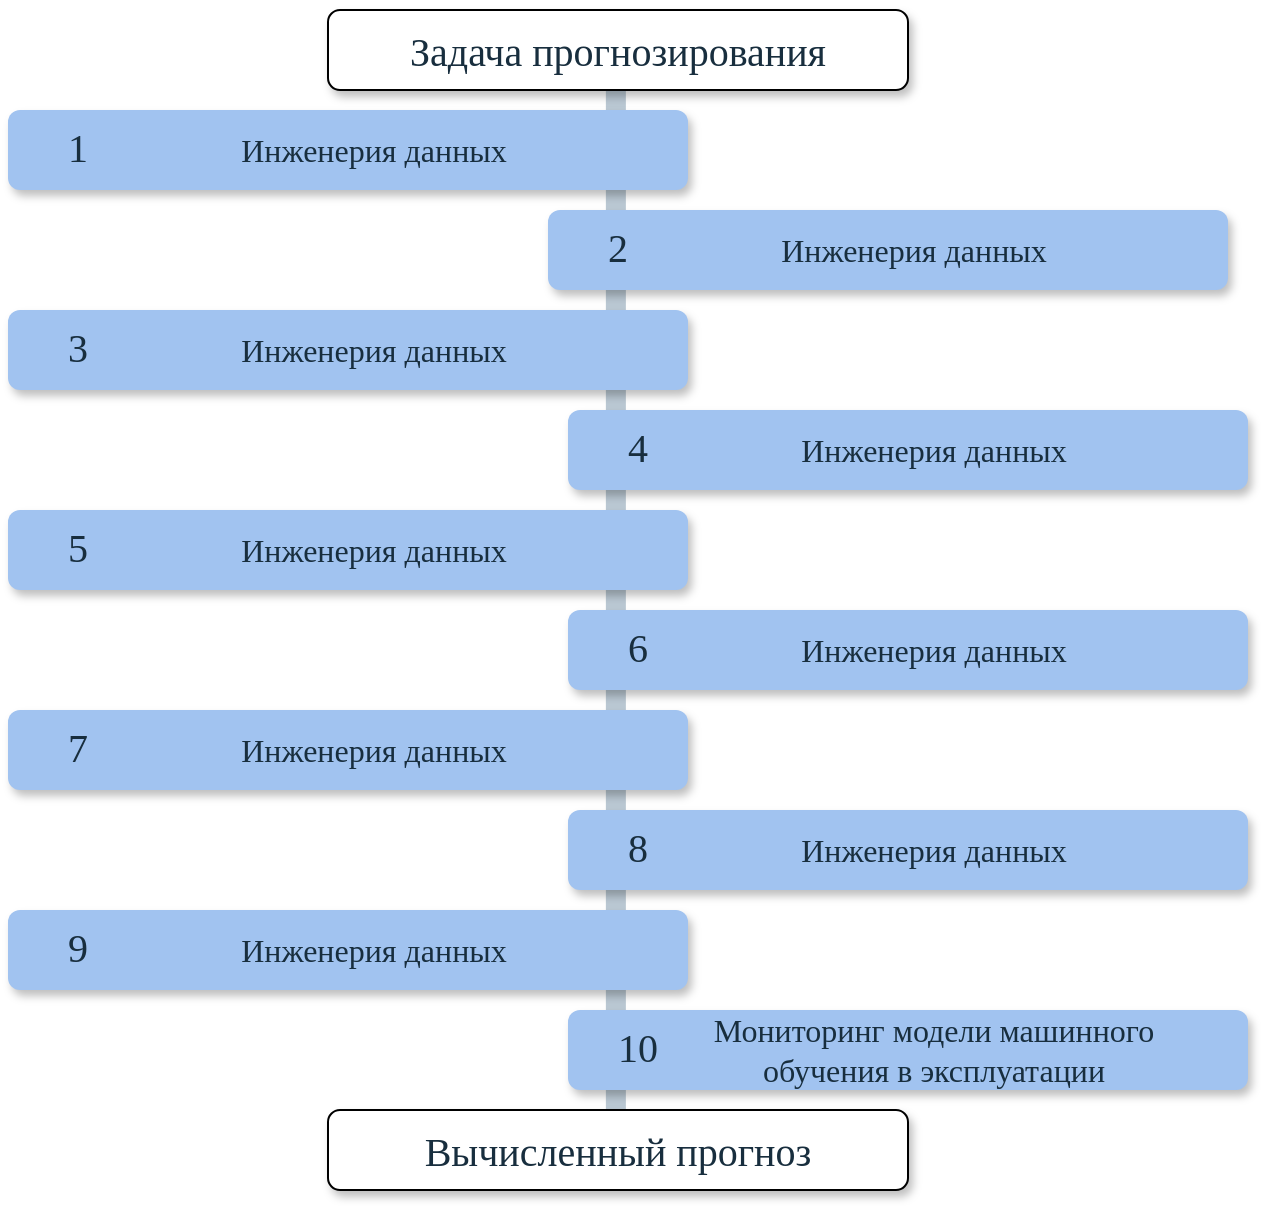 <mxfile version="22.0.8" type="github">
  <diagram name="Page-1" id="fbcf5db9-b524-4cd4-e4f3-379dc89c3999">
    <mxGraphModel dx="1420" dy="744" grid="1" gridSize="10" guides="0" tooltips="1" connect="1" arrows="1" fold="1" page="1" pageScale="1" pageWidth="850" pageHeight="1100" background="none" math="0" shadow="0">
      <root>
        <mxCell id="0" />
        <mxCell id="1" parent="0" />
        <mxCell id="2a0f93b5c73ef8e7-1" value="" style="line;strokeWidth=10;direction=south;html=1;fillColor=none;fontSize=13;fontColor=#182E3E;align=center;strokeColor=#BAC8D3;labelBackgroundColor=none;" parent="1" vertex="1">
          <mxGeometry x="420" y="118.11" width="7.87" height="521.89" as="geometry" />
        </mxCell>
        <mxCell id="FrcaDq-RCSq2BCNXma5n-4" value="" style="rounded=1;whiteSpace=wrap;html=1;strokeColor=none;strokeWidth=1;fillColor=#A1C3F0;fontSize=13;fontColor=#182E3E;align=center;gradientDirection=east;verticalAlign=top;shadow=1;labelBackgroundColor=none;" vertex="1" parent="1">
          <mxGeometry x="400" y="580" width="340" height="40" as="geometry" />
        </mxCell>
        <mxCell id="FrcaDq-RCSq2BCNXma5n-5" value="10" style="text;html=1;strokeColor=none;fillColor=none;align=center;verticalAlign=middle;whiteSpace=wrap;fontSize=20;fontColor=#182E3E;labelBackgroundColor=none;fontFamily=Calibri;" vertex="1" parent="1">
          <mxGeometry x="410" y="580" width="50" height="35" as="geometry" />
        </mxCell>
        <mxCell id="FrcaDq-RCSq2BCNXma5n-6" value="Мониторинг модели машинного обучения в эксплуатации" style="text;strokeColor=none;align=center;fillColor=none;html=1;verticalAlign=middle;whiteSpace=wrap;rounded=0;fontColor=#182E3E;fontFamily=Calibri;fontSize=16;" vertex="1" parent="1">
          <mxGeometry x="460" y="580" width="246" height="40" as="geometry" />
        </mxCell>
        <mxCell id="FrcaDq-RCSq2BCNXma5n-55" value="" style="rounded=1;whiteSpace=wrap;html=1;strokeColor=default;strokeWidth=1;fillColor=default;fontSize=13;fontColor=#182E3E;align=center;gradientDirection=east;verticalAlign=top;shadow=1;labelBackgroundColor=none;" vertex="1" parent="1">
          <mxGeometry x="280" y="630" width="290" height="40" as="geometry" />
        </mxCell>
        <mxCell id="FrcaDq-RCSq2BCNXma5n-56" value="Вычисленный прогноз" style="text;html=1;strokeColor=none;fillColor=none;align=center;verticalAlign=middle;whiteSpace=wrap;fontSize=20;fontColor=#182E3E;labelBackgroundColor=none;fontFamily=Calibri;" vertex="1" parent="1">
          <mxGeometry x="280" y="630" width="290" height="40" as="geometry" />
        </mxCell>
        <mxCell id="FrcaDq-RCSq2BCNXma5n-62" value="" style="rounded=1;whiteSpace=wrap;html=1;strokeColor=none;strokeWidth=1;fillColor=#A1C3F0;fontSize=13;fontColor=#182E3E;align=center;gradientDirection=east;verticalAlign=top;shadow=1;labelBackgroundColor=none;" vertex="1" parent="1">
          <mxGeometry x="120" y="130" width="340" height="40" as="geometry" />
        </mxCell>
        <mxCell id="FrcaDq-RCSq2BCNXma5n-63" value="1" style="text;html=1;strokeColor=none;fillColor=none;align=center;verticalAlign=middle;whiteSpace=wrap;fontSize=20;fontColor=#182E3E;labelBackgroundColor=none;fontFamily=Calibri;" vertex="1" parent="1">
          <mxGeometry x="130" y="130" width="50" height="35" as="geometry" />
        </mxCell>
        <mxCell id="FrcaDq-RCSq2BCNXma5n-64" value="Инженерия данных" style="text;strokeColor=none;align=center;fillColor=none;html=1;verticalAlign=middle;whiteSpace=wrap;rounded=0;fontColor=#182E3E;fontFamily=Calibri;fontSize=16;" vertex="1" parent="1">
          <mxGeometry x="180" y="130" width="246" height="40" as="geometry" />
        </mxCell>
        <mxCell id="FrcaDq-RCSq2BCNXma5n-68" value="" style="rounded=1;whiteSpace=wrap;html=1;strokeColor=default;strokeWidth=1;fillColor=default;fontSize=13;fontColor=#182E3E;align=center;gradientDirection=east;verticalAlign=top;shadow=1;labelBackgroundColor=none;" vertex="1" parent="1">
          <mxGeometry x="280" y="80" width="290" height="40" as="geometry" />
        </mxCell>
        <mxCell id="FrcaDq-RCSq2BCNXma5n-69" value="Задача прогнозирования" style="text;html=1;strokeColor=none;fillColor=none;align=center;verticalAlign=middle;whiteSpace=wrap;fontSize=20;fontColor=#182E3E;labelBackgroundColor=none;fontFamily=Calibri;" vertex="1" parent="1">
          <mxGeometry x="280" y="80" width="290" height="40" as="geometry" />
        </mxCell>
        <mxCell id="FrcaDq-RCSq2BCNXma5n-70" value="" style="rounded=1;whiteSpace=wrap;html=1;strokeColor=none;strokeWidth=1;fillColor=#A1C3F0;fontSize=13;fontColor=#182E3E;align=center;gradientDirection=east;verticalAlign=top;shadow=1;labelBackgroundColor=none;" vertex="1" parent="1">
          <mxGeometry x="390" y="180" width="340" height="40" as="geometry" />
        </mxCell>
        <mxCell id="FrcaDq-RCSq2BCNXma5n-71" value="2" style="text;html=1;strokeColor=none;fillColor=none;align=center;verticalAlign=middle;whiteSpace=wrap;fontSize=20;fontColor=#182E3E;labelBackgroundColor=none;fontFamily=Calibri;" vertex="1" parent="1">
          <mxGeometry x="400" y="180" width="50" height="35" as="geometry" />
        </mxCell>
        <mxCell id="FrcaDq-RCSq2BCNXma5n-72" value="Инженерия данных" style="text;strokeColor=none;align=center;fillColor=none;html=1;verticalAlign=middle;whiteSpace=wrap;rounded=0;fontColor=#182E3E;fontFamily=Calibri;fontSize=16;" vertex="1" parent="1">
          <mxGeometry x="450" y="180" width="246" height="40" as="geometry" />
        </mxCell>
        <mxCell id="FrcaDq-RCSq2BCNXma5n-73" value="" style="rounded=1;whiteSpace=wrap;html=1;strokeColor=none;strokeWidth=1;fillColor=#A1C3F0;fontSize=13;fontColor=#182E3E;align=center;gradientDirection=east;verticalAlign=top;shadow=1;labelBackgroundColor=none;" vertex="1" parent="1">
          <mxGeometry x="120" y="230" width="340" height="40" as="geometry" />
        </mxCell>
        <mxCell id="FrcaDq-RCSq2BCNXma5n-74" value="3" style="text;html=1;strokeColor=none;fillColor=none;align=center;verticalAlign=middle;whiteSpace=wrap;fontSize=20;fontColor=#182E3E;labelBackgroundColor=none;fontFamily=Calibri;" vertex="1" parent="1">
          <mxGeometry x="130" y="230" width="50" height="35" as="geometry" />
        </mxCell>
        <mxCell id="FrcaDq-RCSq2BCNXma5n-75" value="Инженерия данных" style="text;strokeColor=none;align=center;fillColor=none;html=1;verticalAlign=middle;whiteSpace=wrap;rounded=0;fontColor=#182E3E;fontFamily=Calibri;fontSize=16;" vertex="1" parent="1">
          <mxGeometry x="180" y="230" width="246" height="40" as="geometry" />
        </mxCell>
        <mxCell id="FrcaDq-RCSq2BCNXma5n-76" value="" style="rounded=1;whiteSpace=wrap;html=1;strokeColor=none;strokeWidth=1;fillColor=#A1C3F0;fontSize=13;fontColor=#182E3E;align=center;gradientDirection=east;verticalAlign=top;shadow=1;labelBackgroundColor=none;" vertex="1" parent="1">
          <mxGeometry x="400" y="280" width="340" height="40" as="geometry" />
        </mxCell>
        <mxCell id="FrcaDq-RCSq2BCNXma5n-77" value="4" style="text;html=1;strokeColor=none;fillColor=none;align=center;verticalAlign=middle;whiteSpace=wrap;fontSize=20;fontColor=#182E3E;labelBackgroundColor=none;fontFamily=Calibri;" vertex="1" parent="1">
          <mxGeometry x="410" y="280" width="50" height="35" as="geometry" />
        </mxCell>
        <mxCell id="FrcaDq-RCSq2BCNXma5n-78" value="Инженерия данных" style="text;strokeColor=none;align=center;fillColor=none;html=1;verticalAlign=middle;whiteSpace=wrap;rounded=0;fontColor=#182E3E;fontFamily=Calibri;fontSize=16;" vertex="1" parent="1">
          <mxGeometry x="460" y="280" width="246" height="40" as="geometry" />
        </mxCell>
        <mxCell id="FrcaDq-RCSq2BCNXma5n-79" value="" style="rounded=1;whiteSpace=wrap;html=1;strokeColor=none;strokeWidth=1;fillColor=#A1C3F0;fontSize=13;fontColor=#182E3E;align=center;gradientDirection=east;verticalAlign=top;shadow=1;labelBackgroundColor=none;" vertex="1" parent="1">
          <mxGeometry x="120" y="330" width="340" height="40" as="geometry" />
        </mxCell>
        <mxCell id="FrcaDq-RCSq2BCNXma5n-80" value="5" style="text;html=1;strokeColor=none;fillColor=none;align=center;verticalAlign=middle;whiteSpace=wrap;fontSize=20;fontColor=#182E3E;labelBackgroundColor=none;fontFamily=Calibri;" vertex="1" parent="1">
          <mxGeometry x="130" y="330" width="50" height="35" as="geometry" />
        </mxCell>
        <mxCell id="FrcaDq-RCSq2BCNXma5n-81" value="Инженерия данных" style="text;strokeColor=none;align=center;fillColor=none;html=1;verticalAlign=middle;whiteSpace=wrap;rounded=0;fontColor=#182E3E;fontFamily=Calibri;fontSize=16;" vertex="1" parent="1">
          <mxGeometry x="180" y="330" width="246" height="40" as="geometry" />
        </mxCell>
        <mxCell id="FrcaDq-RCSq2BCNXma5n-83" value="" style="rounded=1;whiteSpace=wrap;html=1;strokeColor=none;strokeWidth=1;fillColor=#A1C3F0;fontSize=13;fontColor=#182E3E;align=center;gradientDirection=east;verticalAlign=top;shadow=1;labelBackgroundColor=none;" vertex="1" parent="1">
          <mxGeometry x="400" y="380" width="340" height="40" as="geometry" />
        </mxCell>
        <mxCell id="FrcaDq-RCSq2BCNXma5n-84" value="6" style="text;html=1;strokeColor=none;fillColor=none;align=center;verticalAlign=middle;whiteSpace=wrap;fontSize=20;fontColor=#182E3E;labelBackgroundColor=none;fontFamily=Calibri;" vertex="1" parent="1">
          <mxGeometry x="410" y="380" width="50" height="35" as="geometry" />
        </mxCell>
        <mxCell id="FrcaDq-RCSq2BCNXma5n-85" value="Инженерия данных" style="text;strokeColor=none;align=center;fillColor=none;html=1;verticalAlign=middle;whiteSpace=wrap;rounded=0;fontColor=#182E3E;fontFamily=Calibri;fontSize=16;" vertex="1" parent="1">
          <mxGeometry x="460" y="380" width="246" height="40" as="geometry" />
        </mxCell>
        <mxCell id="FrcaDq-RCSq2BCNXma5n-86" value="" style="rounded=1;whiteSpace=wrap;html=1;strokeColor=none;strokeWidth=1;fillColor=#A1C3F0;fontSize=13;fontColor=#182E3E;align=center;gradientDirection=east;verticalAlign=top;shadow=1;labelBackgroundColor=none;" vertex="1" parent="1">
          <mxGeometry x="120" y="430" width="340" height="40" as="geometry" />
        </mxCell>
        <mxCell id="FrcaDq-RCSq2BCNXma5n-87" value="7" style="text;html=1;strokeColor=none;fillColor=none;align=center;verticalAlign=middle;whiteSpace=wrap;fontSize=20;fontColor=#182E3E;labelBackgroundColor=none;fontFamily=Calibri;" vertex="1" parent="1">
          <mxGeometry x="130" y="430" width="50" height="35" as="geometry" />
        </mxCell>
        <mxCell id="FrcaDq-RCSq2BCNXma5n-88" value="Инженерия данных" style="text;strokeColor=none;align=center;fillColor=none;html=1;verticalAlign=middle;whiteSpace=wrap;rounded=0;fontColor=#182E3E;fontFamily=Calibri;fontSize=16;" vertex="1" parent="1">
          <mxGeometry x="180" y="430" width="246" height="40" as="geometry" />
        </mxCell>
        <mxCell id="FrcaDq-RCSq2BCNXma5n-89" value="" style="rounded=1;whiteSpace=wrap;html=1;strokeColor=none;strokeWidth=1;fillColor=#A1C3F0;fontSize=13;fontColor=#182E3E;align=center;gradientDirection=east;verticalAlign=top;shadow=1;labelBackgroundColor=none;" vertex="1" parent="1">
          <mxGeometry x="400" y="480" width="340" height="40" as="geometry" />
        </mxCell>
        <mxCell id="FrcaDq-RCSq2BCNXma5n-90" value="8" style="text;html=1;strokeColor=none;fillColor=none;align=center;verticalAlign=middle;whiteSpace=wrap;fontSize=20;fontColor=#182E3E;labelBackgroundColor=none;fontFamily=Calibri;" vertex="1" parent="1">
          <mxGeometry x="410" y="480" width="50" height="35" as="geometry" />
        </mxCell>
        <mxCell id="FrcaDq-RCSq2BCNXma5n-91" value="Инженерия данных" style="text;strokeColor=none;align=center;fillColor=none;html=1;verticalAlign=middle;whiteSpace=wrap;rounded=0;fontColor=#182E3E;fontFamily=Calibri;fontSize=16;" vertex="1" parent="1">
          <mxGeometry x="460" y="480" width="246" height="40" as="geometry" />
        </mxCell>
        <mxCell id="FrcaDq-RCSq2BCNXma5n-92" value="" style="rounded=1;whiteSpace=wrap;html=1;strokeColor=none;strokeWidth=1;fillColor=#A1C3F0;fontSize=13;fontColor=#182E3E;align=center;gradientDirection=east;verticalAlign=top;shadow=1;labelBackgroundColor=none;" vertex="1" parent="1">
          <mxGeometry x="120" y="530" width="340" height="40" as="geometry" />
        </mxCell>
        <mxCell id="FrcaDq-RCSq2BCNXma5n-93" value="9" style="text;html=1;strokeColor=none;fillColor=none;align=center;verticalAlign=middle;whiteSpace=wrap;fontSize=20;fontColor=#182E3E;labelBackgroundColor=none;fontFamily=Calibri;" vertex="1" parent="1">
          <mxGeometry x="130" y="530" width="50" height="35" as="geometry" />
        </mxCell>
        <mxCell id="FrcaDq-RCSq2BCNXma5n-94" value="Инженерия данных" style="text;strokeColor=none;align=center;fillColor=none;html=1;verticalAlign=middle;whiteSpace=wrap;rounded=0;fontColor=#182E3E;fontFamily=Calibri;fontSize=16;" vertex="1" parent="1">
          <mxGeometry x="180" y="530" width="246" height="40" as="geometry" />
        </mxCell>
      </root>
    </mxGraphModel>
  </diagram>
</mxfile>
